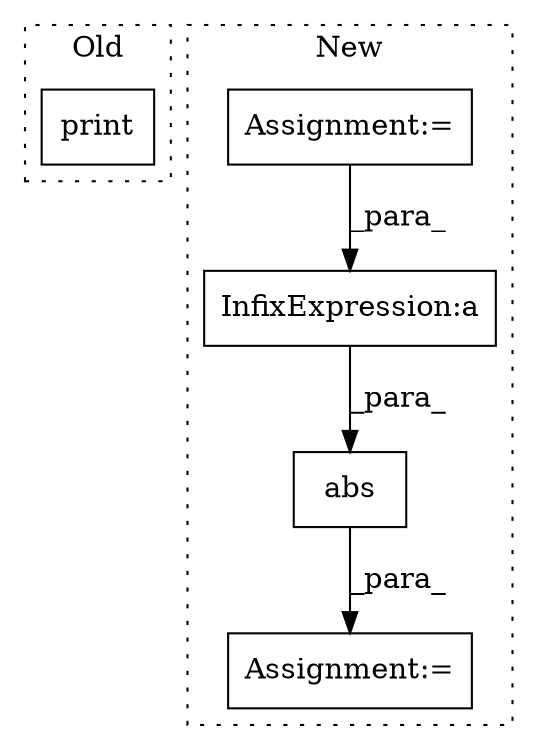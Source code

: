 digraph G {
subgraph cluster0 {
1 [label="print" a="32" s="8124,8149" l="6,1" shape="box"];
label = "Old";
style="dotted";
}
subgraph cluster1 {
2 [label="abs" a="32" s="8144,8181" l="4,1" shape="box"];
3 [label="Assignment:=" a="7" s="8127" l="1" shape="box"];
4 [label="InfixExpression:a" a="27" s="8162" l="3" shape="box"];
5 [label="Assignment:=" a="7" s="7943" l="1" shape="box"];
label = "New";
style="dotted";
}
2 -> 3 [label="_para_"];
4 -> 2 [label="_para_"];
5 -> 4 [label="_para_"];
}